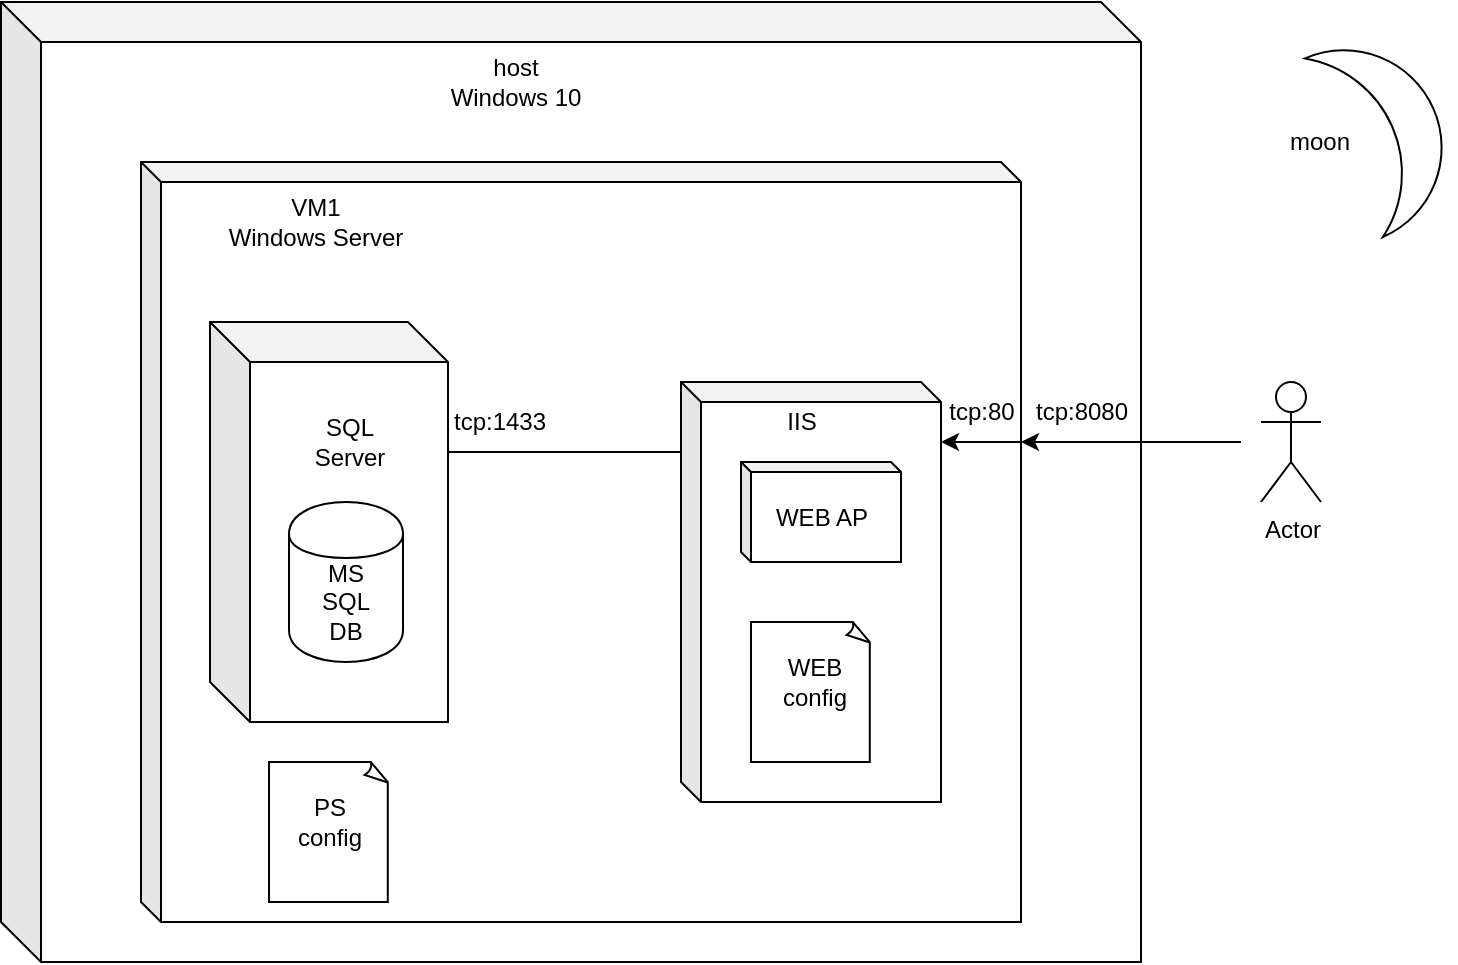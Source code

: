 <mxfile version="10.6.7" type="device"><diagram id="nMj8CUV730H9uOmD0Oco" name="Page-1"><mxGraphModel dx="1180" dy="708" grid="1" gridSize="10" guides="1" tooltips="1" connect="1" arrows="1" fold="1" page="1" pageScale="1" pageWidth="291" pageHeight="413" math="0" shadow="0"><root><mxCell id="0"/><mxCell id="1" parent="0"/><object label="" id="ibIeOVq8p6a_ZDcu3PM_-2"><mxCell style="shape=cube;whiteSpace=wrap;html=1;boundedLbl=1;backgroundOutline=1;darkOpacity=0.05;darkOpacity2=0.1;" parent="1" vertex="1"><mxGeometry x="80.5" y="180" width="570" height="480" as="geometry"/></mxCell></object><mxCell id="ibIeOVq8p6a_ZDcu3PM_-33" value="" style="shape=cube;whiteSpace=wrap;html=1;boundedLbl=1;backgroundOutline=1;darkOpacity=0.05;darkOpacity2=0.1;size=10;" parent="1" vertex="1"><mxGeometry x="150.5" y="260" width="440" height="380" as="geometry"/></mxCell><mxCell id="ibIeOVq8p6a_ZDcu3PM_-21" value="" style="whiteSpace=wrap;html=1;shape=mxgraph.basic.document" parent="1" vertex="1"><mxGeometry x="460.5" y="480" width="50" height="70" as="geometry"/></mxCell><mxCell id="ibIeOVq8p6a_ZDcu3PM_-20" value="" style="whiteSpace=wrap;html=1;shape=mxgraph.basic.document" parent="1" vertex="1"><mxGeometry x="465.5" y="490" width="40" height="50" as="geometry"/></mxCell><mxCell id="ibIeOVq8p6a_ZDcu3PM_-4" value="host&lt;br&gt;Windows 10&lt;br&gt;" style="text;html=1;strokeColor=none;fillColor=none;align=center;verticalAlign=middle;whiteSpace=wrap;rounded=0;" parent="1" vertex="1"><mxGeometry x="264.5" y="210" width="146" height="20" as="geometry"/></mxCell><mxCell id="ibIeOVq8p6a_ZDcu3PM_-5" value="" style="shape=cube;whiteSpace=wrap;html=1;boundedLbl=1;backgroundOutline=1;darkOpacity=0.05;darkOpacity2=0.1;" parent="1" vertex="1"><mxGeometry x="185" y="340" width="119" height="200" as="geometry"/></mxCell><mxCell id="ibIeOVq8p6a_ZDcu3PM_-6" value="" style="shape=cylinder;whiteSpace=wrap;html=1;boundedLbl=1;backgroundOutline=1;" parent="1" vertex="1"><mxGeometry x="224.5" y="430" width="57" height="80" as="geometry"/></mxCell><mxCell id="ibIeOVq8p6a_ZDcu3PM_-8" value="" style="verticalLabelPosition=bottom;verticalAlign=top;html=1;shape=mxgraph.basic.moon;direction=south;rotation=90;" parent="1" vertex="1"><mxGeometry x="720" y="210" width="100" height="75" as="geometry"/></mxCell><mxCell id="ibIeOVq8p6a_ZDcu3PM_-11" value="" style="shape=cube;whiteSpace=wrap;html=1;boundedLbl=1;backgroundOutline=1;darkOpacity=0.05;darkOpacity2=0.1;size=10;" parent="1" vertex="1"><mxGeometry x="420.5" y="370" width="130" height="210" as="geometry"/></mxCell><mxCell id="ibIeOVq8p6a_ZDcu3PM_-14" value="" style="shape=cube;whiteSpace=wrap;html=1;boundedLbl=1;backgroundOutline=1;darkOpacity=0.05;darkOpacity2=0.1;size=5;" parent="1" vertex="1"><mxGeometry x="450.5" y="410" width="80" height="50" as="geometry"/></mxCell><mxCell id="ibIeOVq8p6a_ZDcu3PM_-15" value="WEB AP" style="text;html=1;strokeColor=none;fillColor=none;align=center;verticalAlign=middle;whiteSpace=wrap;rounded=0;" parent="1" vertex="1"><mxGeometry x="465.5" y="425" width="50" height="25" as="geometry"/></mxCell><mxCell id="ibIeOVq8p6a_ZDcu3PM_-22" value="" style="whiteSpace=wrap;html=1;shape=mxgraph.basic.document" parent="1" vertex="1"><mxGeometry x="455.5" y="490" width="60" height="70" as="geometry"/></mxCell><mxCell id="ibIeOVq8p6a_ZDcu3PM_-19" value="WEB&lt;br&gt;config&lt;br&gt;" style="text;html=1;strokeColor=none;fillColor=none;align=center;verticalAlign=middle;whiteSpace=wrap;rounded=0;" parent="1" vertex="1"><mxGeometry x="469.5" y="510" width="35" height="20" as="geometry"/></mxCell><mxCell id="ibIeOVq8p6a_ZDcu3PM_-23" value="SQL Server" style="text;html=1;strokeColor=none;fillColor=none;align=center;verticalAlign=middle;whiteSpace=wrap;rounded=0;" parent="1" vertex="1"><mxGeometry x="234.5" y="390" width="40" height="20" as="geometry"/></mxCell><mxCell id="ibIeOVq8p6a_ZDcu3PM_-24" value="MS SQL DB" style="text;html=1;strokeColor=none;fillColor=none;align=center;verticalAlign=middle;whiteSpace=wrap;rounded=0;" parent="1" vertex="1"><mxGeometry x="233" y="470" width="40" height="20" as="geometry"/></mxCell><mxCell id="ibIeOVq8p6a_ZDcu3PM_-29" value="" style="whiteSpace=wrap;html=1;shape=mxgraph.basic.document" parent="1" vertex="1"><mxGeometry x="214.5" y="560" width="60" height="70" as="geometry"/></mxCell><mxCell id="ibIeOVq8p6a_ZDcu3PM_-30" value="PS config" style="text;html=1;strokeColor=none;fillColor=none;align=center;verticalAlign=middle;whiteSpace=wrap;rounded=0;" parent="1" vertex="1"><mxGeometry x="224.5" y="580" width="40" height="20" as="geometry"/></mxCell><mxCell id="ibIeOVq8p6a_ZDcu3PM_-32" value="IIS" style="text;html=1;strokeColor=none;fillColor=none;align=center;verticalAlign=middle;whiteSpace=wrap;rounded=0;" parent="1" vertex="1"><mxGeometry x="460.5" y="380" width="40" height="20" as="geometry"/></mxCell><mxCell id="ibIeOVq8p6a_ZDcu3PM_-34" value="VM1 &lt;br&gt;Windows Server" style="text;html=1;strokeColor=none;fillColor=none;align=center;verticalAlign=middle;whiteSpace=wrap;rounded=0;" parent="1" vertex="1"><mxGeometry x="180.5" y="280" width="114" height="20" as="geometry"/></mxCell><mxCell id="ibIeOVq8p6a_ZDcu3PM_-41" value="tcp:1433" style="text;html=1;strokeColor=none;fillColor=none;align=center;verticalAlign=middle;whiteSpace=wrap;rounded=0;" parent="1" vertex="1"><mxGeometry x="309.5" y="380" width="40" height="20" as="geometry"/></mxCell><mxCell id="ibIeOVq8p6a_ZDcu3PM_-48" value="" style="edgeStyle=segmentEdgeStyle;endArrow=none;html=1;strokeWidth=1;exitX=0;exitY=0;exitDx=119.0;exitDy=65;exitPerimeter=0;endFill=0;" parent="1" source="ibIeOVq8p6a_ZDcu3PM_-5" target="ibIeOVq8p6a_ZDcu3PM_-11" edge="1"><mxGeometry width="50" height="50" relative="1" as="geometry"><mxPoint x="340.5" y="440" as="sourcePoint"/><mxPoint x="390.5" y="390" as="targetPoint"/></mxGeometry></mxCell><mxCell id="ibIeOVq8p6a_ZDcu3PM_-49" value="" style="edgeStyle=segmentEdgeStyle;endArrow=classic;html=1;strokeWidth=1;" parent="1" target="ibIeOVq8p6a_ZDcu3PM_-11" edge="1"><mxGeometry width="50" height="50" relative="1" as="geometry"><mxPoint x="590.5" y="400" as="sourcePoint"/><mxPoint x="630.5" y="400" as="targetPoint"/></mxGeometry></mxCell><mxCell id="ibIeOVq8p6a_ZDcu3PM_-50" value="tcp:80" style="text;html=1;strokeColor=none;fillColor=none;align=center;verticalAlign=middle;whiteSpace=wrap;rounded=0;" parent="1" vertex="1"><mxGeometry x="550.5" y="375" width="40" height="20" as="geometry"/></mxCell><mxCell id="ibIeOVq8p6a_ZDcu3PM_-51" value="tcp:8080" style="text;html=1;strokeColor=none;fillColor=none;align=center;verticalAlign=middle;whiteSpace=wrap;rounded=0;" parent="1" vertex="1"><mxGeometry x="600.5" y="375" width="40" height="20" as="geometry"/></mxCell><mxCell id="ibIeOVq8p6a_ZDcu3PM_-52" value="" style="edgeStyle=segmentEdgeStyle;endArrow=classic;html=1;strokeWidth=1;" parent="1" edge="1"><mxGeometry width="50" height="50" relative="1" as="geometry"><mxPoint x="700.5" y="400" as="sourcePoint"/><mxPoint x="590.5" y="400" as="targetPoint"/><Array as="points"><mxPoint x="700.5" y="400"/></Array></mxGeometry></mxCell><mxCell id="ibIeOVq8p6a_ZDcu3PM_-53" value="Actor" style="shape=umlActor;verticalLabelPosition=bottom;labelBackgroundColor=#ffffff;verticalAlign=top;html=1;outlineConnect=0;" parent="1" vertex="1"><mxGeometry x="710.5" y="370" width="30" height="60" as="geometry"/></mxCell><mxCell id="ibIeOVq8p6a_ZDcu3PM_-54" value="moon" style="text;html=1;strokeColor=none;fillColor=none;align=center;verticalAlign=middle;whiteSpace=wrap;rounded=0;" parent="1" vertex="1"><mxGeometry x="720" y="240" width="40" height="20" as="geometry"/></mxCell></root></mxGraphModel></diagram></mxfile>